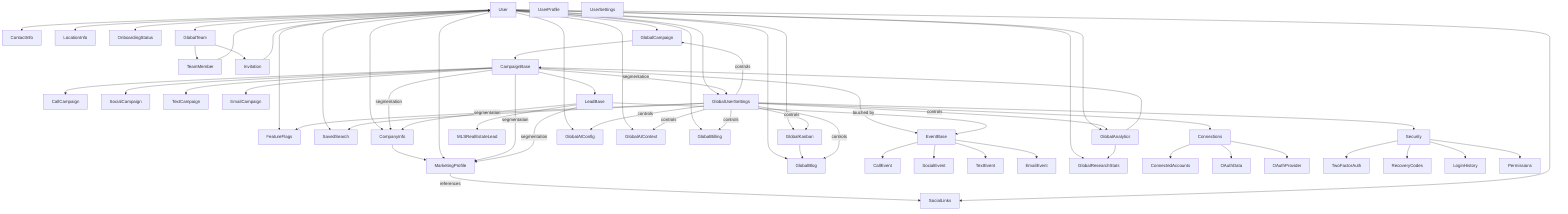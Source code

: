 flowchart TD
    %% USER DOMAIN
    User[User]
    UserProfile[UserProfile]
    ContactInfo[ContactInfo]
    LocationInfo[LocationInfo]
    OnboardingStatus[OnboardingStatus]
    FeatureFlags[FeatureFlags]
    UserSettings[UserSettings]
    SavedSearch[SavedSearch]
    
    %% COMPANY & MARKETING DOMAIN
    CompanyInfo[CompanyInfo]
    MarketingProfile[MarketingProfile]
    CompanyInfo --> MarketingProfile
    User --> CompanyInfo
    User --> MarketingProfile
    MarketingProfile -->|references| SocialLinks
    
    %% TEAM & ORG DOMAIN
    GlobalTeam[GlobalTeam]
    TeamMember[TeamMember]
    Invitation[Invitation]
    User --> GlobalTeam
    GlobalTeam --> TeamMember
    GlobalTeam --> Invitation
    TeamMember --> User
    Invitation --> User
    
    %% SOCIALS & BLOGS
    SocialLinks[SocialLinks]
    User --> SocialLinks
    GlobalBlog[GlobalBlog]
    User --> GlobalBlog
    
    %% CAMPAIGN DOMAIN
    GlobalCampaign[GlobalCampaign]
    CampaignBase[CampaignBase]
    CallCampaign[CallCampaign]
    SocialCampaign[SocialCampaign]
    TextCampaign[TextCampaign]
    EmailCampaign[EmailCampaign]
    User --> GlobalCampaign
    GlobalCampaign --> CampaignBase
    CampaignBase --> CallCampaign
    CampaignBase --> SocialCampaign
    CampaignBase --> TextCampaign
    CampaignBase --> EmailCampaign
    CampaignBase --> LeadBase
    CampaignBase --> EventBase
    
    %% LEADS & EVENTS
    LeadBase[LeadBase]
    MLSRealEstateLead[MLSRealEstateLead]
    LeadBase --> MLSRealEstateLead
    EventBase[EventBase]
    CallEvent[CallEvent]
    SocialEvent[SocialEvent]
    TextEvent[TextEvent]
    EmailEvent[EmailEvent]
    EventBase --> CallEvent
    EventBase --> SocialEvent
    EventBase --> TextEvent
    EventBase --> EmailEvent
    LeadBase -->|touched by| EventBase
    
    %% GLOBAL ANALYTICS, RESEARCH, KANBAN, AI, BILLING, SETTINGS
    GlobalAnalytics[GlobalAnalytics]
    GlobalResearchStats[GlobalResearchStats]
    GlobalKanban[GlobalKanban]
    GlobalAIConfig[GlobalAIConfig]
    GlobalAIContext[GlobalAIContext]
    GlobalBilling[GlobalBilling]
    GlobalUserSettings[GlobalUserSettings]
    
    User --> GlobalAnalytics
    User --> GlobalResearchStats
    User --> GlobalKanban
    User --> GlobalAIConfig
    User --> GlobalAIContext
    User --> GlobalBilling
    User --> GlobalUserSettings
    User --> FeatureFlags
    User --> SavedSearch
    User --> OnboardingStatus
    User --> ContactInfo
    User --> LocationInfo
    
    %% GLOBALS RELATIONS
    GlobalAnalytics --> GlobalResearchStats
    GlobalAnalytics --> CampaignBase
    GlobalKanban --> GlobalBlog
    GlobalUserSettings --> FeatureFlags
    GlobalUserSettings --> SavedSearch
    GlobalUserSettings --> Security
    GlobalUserSettings --> Connections
    GlobalUserSettings -->|controls| GlobalAIConfig
    GlobalUserSettings -->|controls| GlobalAIContext
    GlobalUserSettings -->|controls| GlobalAnalytics
    GlobalUserSettings -->|controls| GlobalKanban
    GlobalUserSettings -->|controls| GlobalBilling
    GlobalUserSettings -->|controls| GlobalBlog
    GlobalUserSettings -->|controls| GlobalCampaign
    
    %% SETTINGS SUBDOMAIN
    Security[Security]
    Connections[Connections]
    Connections --> ConnectedAccounts
    Connections --> OAuthData
    Connections --> OAuthProvider
    Security --> TwoFactorAuth
    Security --> RecoveryCodes
    Security --> LoginHistory
    Security --> Permissions
    
    %% SEGMENTATION & TAGGING
    CampaignBase -->|segmentation| MarketingProfile
    CampaignBase -->|segmentation| CompanyInfo
    CampaignBase -->|segmentation| GlobalUserSettings
    LeadBase -->|segmentation| MarketingProfile
    LeadBase -->|segmentation| CompanyInfo
    
    %% SOFT DELETE, AUDIT, TIMESTAMPS (implicit on all major nodes)
    %% (not shown for brevity)